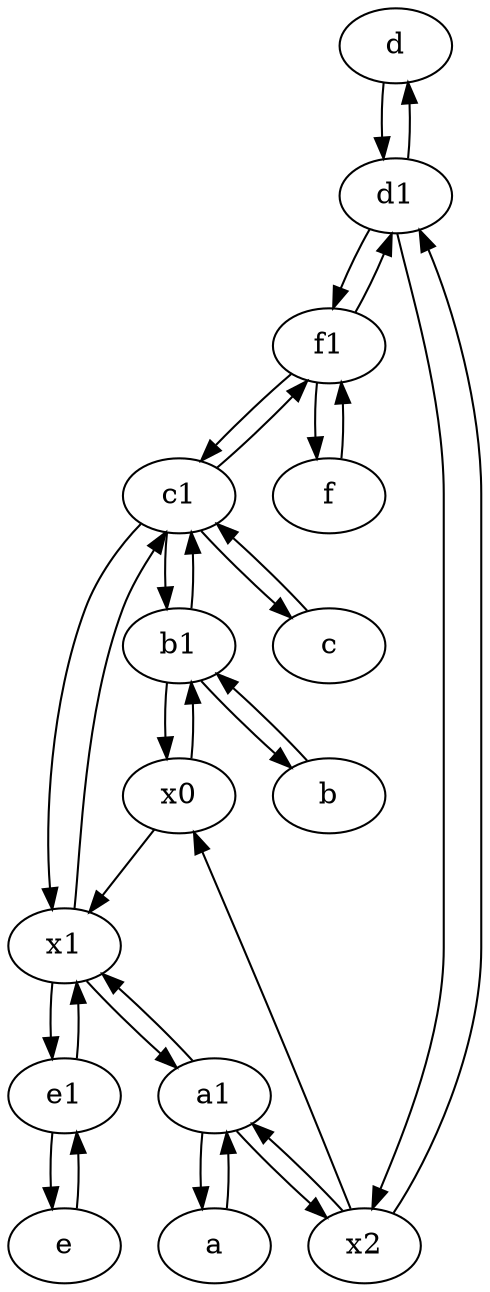 digraph  {
	d [pos="20,30!"];
	x0;
	d1 [pos="25,30!"];
	b1 [pos="45,20!"];
	c1 [pos="30,15!"];
	e [pos="30,50!"];
	f [pos="15,45!"];
	e1 [pos="25,45!"];
	x1;
	x2;
	f1;
	a [pos="40,10!"];
	a1 [pos="40,15!"];
	b [pos="50,20!"];
	c [pos="20,10!"];
	b -> b1;
	a -> a1;
	c1 -> x1;
	f1 -> f;
	f1 -> c1;
	x1 -> a1;
	c -> c1;
	x1 -> c1;
	f1 -> d1;
	d1 -> x2;
	a1 -> x1;
	c1 -> c;
	x2 -> a1;
	e -> e1;
	a1 -> a;
	x0 -> b1;
	x2 -> d1;
	x2 -> x0;
	b1 -> c1;
	c1 -> f1;
	d1 -> d;
	f -> f1;
	b1 -> b;
	a1 -> x2;
	e1 -> e;
	c1 -> b1;
	x0 -> x1;
	d -> d1;
	b1 -> x0;
	e1 -> x1;
	d1 -> f1;
	x1 -> e1;

	}